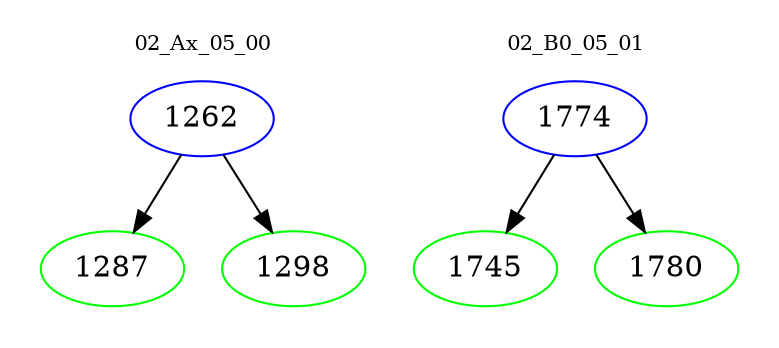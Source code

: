 digraph{
subgraph cluster_0 {
color = white
label = "02_Ax_05_00";
fontsize=10;
T0_1262 [label="1262", color="blue"]
T0_1262 -> T0_1287 [color="black"]
T0_1287 [label="1287", color="green"]
T0_1262 -> T0_1298 [color="black"]
T0_1298 [label="1298", color="green"]
}
subgraph cluster_1 {
color = white
label = "02_B0_05_01";
fontsize=10;
T1_1774 [label="1774", color="blue"]
T1_1774 -> T1_1745 [color="black"]
T1_1745 [label="1745", color="green"]
T1_1774 -> T1_1780 [color="black"]
T1_1780 [label="1780", color="green"]
}
}
